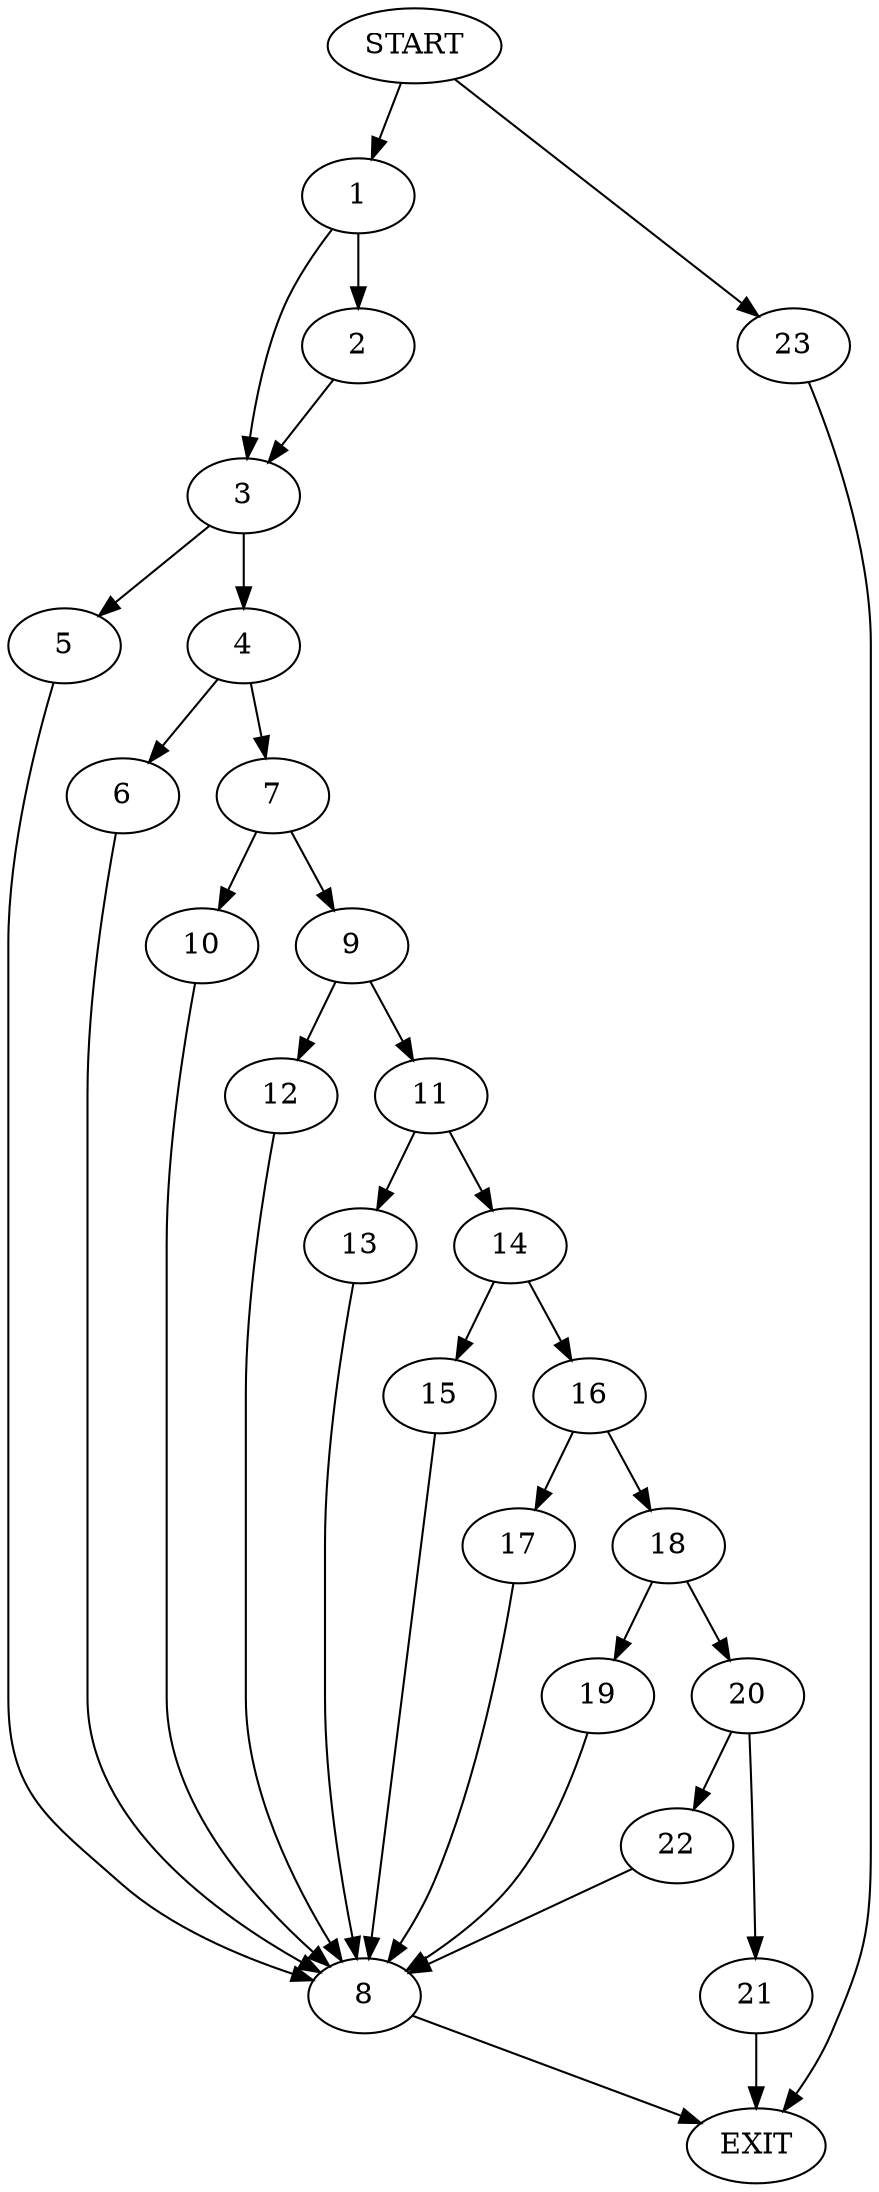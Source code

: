 digraph {
0 [label="START"]
24 [label="EXIT"]
0 -> 1
1 -> 2
1 -> 3
2 -> 3
3 -> 4
3 -> 5
4 -> 6
4 -> 7
5 -> 8
8 -> 24
6 -> 8
7 -> 9
7 -> 10
9 -> 11
9 -> 12
10 -> 8
11 -> 13
11 -> 14
12 -> 8
14 -> 15
14 -> 16
13 -> 8
16 -> 17
16 -> 18
15 -> 8
17 -> 8
18 -> 19
18 -> 20
20 -> 21
20 -> 22
19 -> 8
21 -> 24
22 -> 8
0 -> 23
23 -> 24
}
